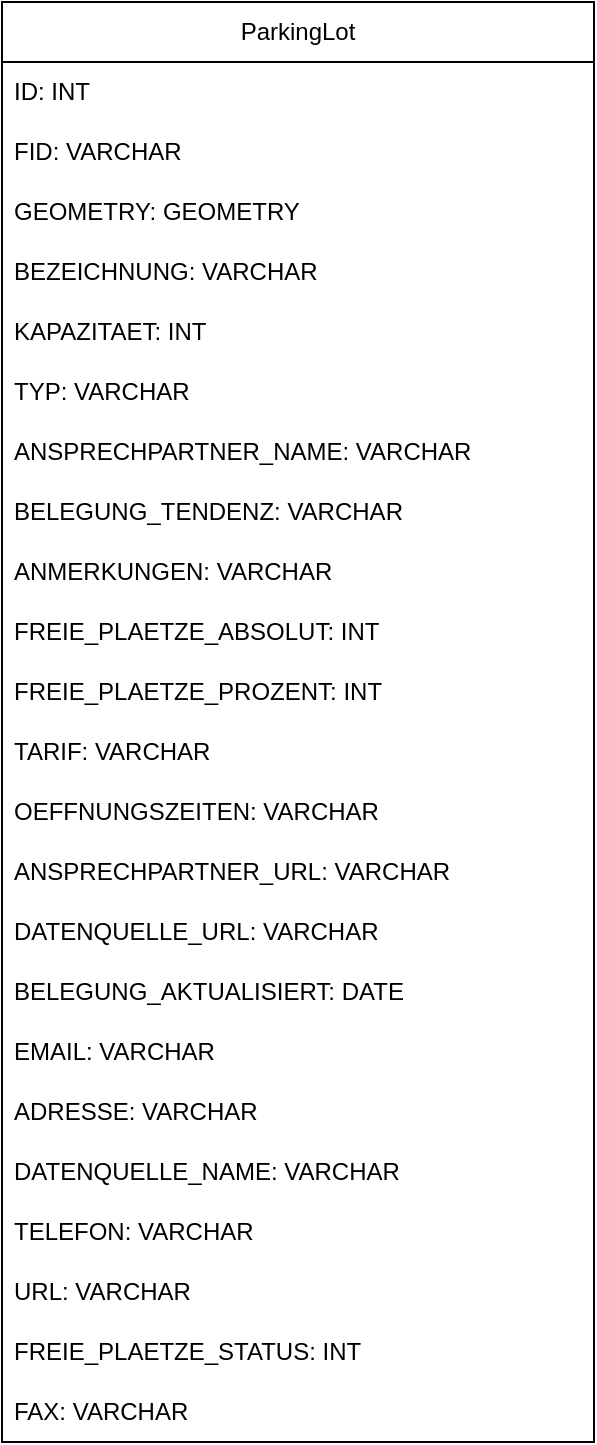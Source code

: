 <mxfile version="25.0.3">
  <diagram name="Page-1" id="j58UOS0ZNg7UJjVvFhl4">
    <mxGraphModel dx="1350" dy="781" grid="1" gridSize="10" guides="1" tooltips="1" connect="1" arrows="1" fold="1" page="1" pageScale="1" pageWidth="850" pageHeight="1100" math="0" shadow="0">
      <root>
        <mxCell id="0" />
        <mxCell id="1" parent="0" />
        <mxCell id="WsyISZbgLVUZe-RSWzhI-1" value="ParkingLot" style="swimlane;fontStyle=0;childLayout=stackLayout;horizontal=1;startSize=30;horizontalStack=0;resizeParent=1;resizeParentMax=0;resizeLast=0;collapsible=1;marginBottom=0;whiteSpace=wrap;html=1;" vertex="1" parent="1">
          <mxGeometry x="414" y="550" width="296" height="720" as="geometry" />
        </mxCell>
        <mxCell id="WsyISZbgLVUZe-RSWzhI-2" value="ID: INT" style="text;strokeColor=none;fillColor=none;align=left;verticalAlign=middle;spacingLeft=4;spacingRight=4;overflow=hidden;points=[[0,0.5],[1,0.5]];portConstraint=eastwest;rotatable=0;whiteSpace=wrap;html=1;" vertex="1" parent="WsyISZbgLVUZe-RSWzhI-1">
          <mxGeometry y="30" width="296" height="30" as="geometry" />
        </mxCell>
        <mxCell id="WsyISZbgLVUZe-RSWzhI-3" value="FID: VARCHAR" style="text;strokeColor=none;fillColor=none;align=left;verticalAlign=middle;spacingLeft=4;spacingRight=4;overflow=hidden;points=[[0,0.5],[1,0.5]];portConstraint=eastwest;rotatable=0;whiteSpace=wrap;html=1;" vertex="1" parent="WsyISZbgLVUZe-RSWzhI-1">
          <mxGeometry y="60" width="296" height="30" as="geometry" />
        </mxCell>
        <mxCell id="WsyISZbgLVUZe-RSWzhI-4" value="GEOMETRY: GEOMETRY" style="text;strokeColor=none;fillColor=none;align=left;verticalAlign=middle;spacingLeft=4;spacingRight=4;overflow=hidden;points=[[0,0.5],[1,0.5]];portConstraint=eastwest;rotatable=0;whiteSpace=wrap;html=1;" vertex="1" parent="WsyISZbgLVUZe-RSWzhI-1">
          <mxGeometry y="90" width="296" height="30" as="geometry" />
        </mxCell>
        <mxCell id="WsyISZbgLVUZe-RSWzhI-5" value="BEZEICHNUNG: VARCHAR" style="text;strokeColor=none;fillColor=none;align=left;verticalAlign=middle;spacingLeft=4;spacingRight=4;overflow=hidden;points=[[0,0.5],[1,0.5]];portConstraint=eastwest;rotatable=0;whiteSpace=wrap;html=1;" vertex="1" parent="WsyISZbgLVUZe-RSWzhI-1">
          <mxGeometry y="120" width="296" height="30" as="geometry" />
        </mxCell>
        <mxCell id="WsyISZbgLVUZe-RSWzhI-6" value="KAPAZITAET: INT" style="text;strokeColor=none;fillColor=none;align=left;verticalAlign=middle;spacingLeft=4;spacingRight=4;overflow=hidden;points=[[0,0.5],[1,0.5]];portConstraint=eastwest;rotatable=0;whiteSpace=wrap;html=1;" vertex="1" parent="WsyISZbgLVUZe-RSWzhI-1">
          <mxGeometry y="150" width="296" height="30" as="geometry" />
        </mxCell>
        <mxCell id="WsyISZbgLVUZe-RSWzhI-7" value="TYP: VARCHAR" style="text;strokeColor=none;fillColor=none;align=left;verticalAlign=middle;spacingLeft=4;spacingRight=4;overflow=hidden;points=[[0,0.5],[1,0.5]];portConstraint=eastwest;rotatable=0;whiteSpace=wrap;html=1;" vertex="1" parent="WsyISZbgLVUZe-RSWzhI-1">
          <mxGeometry y="180" width="296" height="30" as="geometry" />
        </mxCell>
        <mxCell id="WsyISZbgLVUZe-RSWzhI-8" value="ANSPRECHPARTNER_NAME: VARCHAR" style="text;strokeColor=none;fillColor=none;align=left;verticalAlign=middle;spacingLeft=4;spacingRight=4;overflow=hidden;points=[[0,0.5],[1,0.5]];portConstraint=eastwest;rotatable=0;whiteSpace=wrap;html=1;" vertex="1" parent="WsyISZbgLVUZe-RSWzhI-1">
          <mxGeometry y="210" width="296" height="30" as="geometry" />
        </mxCell>
        <mxCell id="WsyISZbgLVUZe-RSWzhI-9" value="BELEGUNG_TENDENZ: VARCHAR" style="text;strokeColor=none;fillColor=none;align=left;verticalAlign=middle;spacingLeft=4;spacingRight=4;overflow=hidden;points=[[0,0.5],[1,0.5]];portConstraint=eastwest;rotatable=0;whiteSpace=wrap;html=1;" vertex="1" parent="WsyISZbgLVUZe-RSWzhI-1">
          <mxGeometry y="240" width="296" height="30" as="geometry" />
        </mxCell>
        <mxCell id="WsyISZbgLVUZe-RSWzhI-10" value="ANMERKUNGEN: VARCHAR" style="text;strokeColor=none;fillColor=none;align=left;verticalAlign=middle;spacingLeft=4;spacingRight=4;overflow=hidden;points=[[0,0.5],[1,0.5]];portConstraint=eastwest;rotatable=0;whiteSpace=wrap;html=1;" vertex="1" parent="WsyISZbgLVUZe-RSWzhI-1">
          <mxGeometry y="270" width="296" height="30" as="geometry" />
        </mxCell>
        <mxCell id="WsyISZbgLVUZe-RSWzhI-11" value="FREIE_PLAETZE_ABSOLUT: INT" style="text;strokeColor=none;fillColor=none;align=left;verticalAlign=middle;spacingLeft=4;spacingRight=4;overflow=hidden;points=[[0,0.5],[1,0.5]];portConstraint=eastwest;rotatable=0;whiteSpace=wrap;html=1;" vertex="1" parent="WsyISZbgLVUZe-RSWzhI-1">
          <mxGeometry y="300" width="296" height="30" as="geometry" />
        </mxCell>
        <mxCell id="WsyISZbgLVUZe-RSWzhI-24" value="FREIE_PLAETZE_PROZENT: INT" style="text;strokeColor=none;fillColor=none;align=left;verticalAlign=middle;spacingLeft=4;spacingRight=4;overflow=hidden;points=[[0,0.5],[1,0.5]];portConstraint=eastwest;rotatable=0;whiteSpace=wrap;html=1;" vertex="1" parent="WsyISZbgLVUZe-RSWzhI-1">
          <mxGeometry y="330" width="296" height="30" as="geometry" />
        </mxCell>
        <mxCell id="WsyISZbgLVUZe-RSWzhI-12" value="TARIF: VARCHAR" style="text;strokeColor=none;fillColor=none;align=left;verticalAlign=middle;spacingLeft=4;spacingRight=4;overflow=hidden;points=[[0,0.5],[1,0.5]];portConstraint=eastwest;rotatable=0;whiteSpace=wrap;html=1;" vertex="1" parent="WsyISZbgLVUZe-RSWzhI-1">
          <mxGeometry y="360" width="296" height="30" as="geometry" />
        </mxCell>
        <mxCell id="WsyISZbgLVUZe-RSWzhI-13" value="OEFFNUNGSZEITEN: VARCHAR" style="text;strokeColor=none;fillColor=none;align=left;verticalAlign=middle;spacingLeft=4;spacingRight=4;overflow=hidden;points=[[0,0.5],[1,0.5]];portConstraint=eastwest;rotatable=0;whiteSpace=wrap;html=1;" vertex="1" parent="WsyISZbgLVUZe-RSWzhI-1">
          <mxGeometry y="390" width="296" height="30" as="geometry" />
        </mxCell>
        <mxCell id="WsyISZbgLVUZe-RSWzhI-14" value="ANSPRECHPARTNER_URL: VARCHAR" style="text;strokeColor=none;fillColor=none;align=left;verticalAlign=middle;spacingLeft=4;spacingRight=4;overflow=hidden;points=[[0,0.5],[1,0.5]];portConstraint=eastwest;rotatable=0;whiteSpace=wrap;html=1;" vertex="1" parent="WsyISZbgLVUZe-RSWzhI-1">
          <mxGeometry y="420" width="296" height="30" as="geometry" />
        </mxCell>
        <mxCell id="WsyISZbgLVUZe-RSWzhI-15" value="DATENQUELLE_URL: VARCHAR" style="text;strokeColor=none;fillColor=none;align=left;verticalAlign=middle;spacingLeft=4;spacingRight=4;overflow=hidden;points=[[0,0.5],[1,0.5]];portConstraint=eastwest;rotatable=0;whiteSpace=wrap;html=1;" vertex="1" parent="WsyISZbgLVUZe-RSWzhI-1">
          <mxGeometry y="450" width="296" height="30" as="geometry" />
        </mxCell>
        <mxCell id="WsyISZbgLVUZe-RSWzhI-16" value="BELEGUNG_AKTUALISIERT: DATE" style="text;strokeColor=none;fillColor=none;align=left;verticalAlign=middle;spacingLeft=4;spacingRight=4;overflow=hidden;points=[[0,0.5],[1,0.5]];portConstraint=eastwest;rotatable=0;whiteSpace=wrap;html=1;" vertex="1" parent="WsyISZbgLVUZe-RSWzhI-1">
          <mxGeometry y="480" width="296" height="30" as="geometry" />
        </mxCell>
        <mxCell id="WsyISZbgLVUZe-RSWzhI-17" value="EMAIL: VARCHAR" style="text;strokeColor=none;fillColor=none;align=left;verticalAlign=middle;spacingLeft=4;spacingRight=4;overflow=hidden;points=[[0,0.5],[1,0.5]];portConstraint=eastwest;rotatable=0;whiteSpace=wrap;html=1;" vertex="1" parent="WsyISZbgLVUZe-RSWzhI-1">
          <mxGeometry y="510" width="296" height="30" as="geometry" />
        </mxCell>
        <mxCell id="WsyISZbgLVUZe-RSWzhI-18" value="ADRESSE: VARCHAR" style="text;strokeColor=none;fillColor=none;align=left;verticalAlign=middle;spacingLeft=4;spacingRight=4;overflow=hidden;points=[[0,0.5],[1,0.5]];portConstraint=eastwest;rotatable=0;whiteSpace=wrap;html=1;" vertex="1" parent="WsyISZbgLVUZe-RSWzhI-1">
          <mxGeometry y="540" width="296" height="30" as="geometry" />
        </mxCell>
        <mxCell id="WsyISZbgLVUZe-RSWzhI-19" value="DATENQUELLE_NAME: VARCHAR" style="text;strokeColor=none;fillColor=none;align=left;verticalAlign=middle;spacingLeft=4;spacingRight=4;overflow=hidden;points=[[0,0.5],[1,0.5]];portConstraint=eastwest;rotatable=0;whiteSpace=wrap;html=1;" vertex="1" parent="WsyISZbgLVUZe-RSWzhI-1">
          <mxGeometry y="570" width="296" height="30" as="geometry" />
        </mxCell>
        <mxCell id="WsyISZbgLVUZe-RSWzhI-20" value="TELEFON: VARCHAR" style="text;strokeColor=none;fillColor=none;align=left;verticalAlign=middle;spacingLeft=4;spacingRight=4;overflow=hidden;points=[[0,0.5],[1,0.5]];portConstraint=eastwest;rotatable=0;whiteSpace=wrap;html=1;" vertex="1" parent="WsyISZbgLVUZe-RSWzhI-1">
          <mxGeometry y="600" width="296" height="30" as="geometry" />
        </mxCell>
        <mxCell id="WsyISZbgLVUZe-RSWzhI-21" value="URL: VARCHAR" style="text;strokeColor=none;fillColor=none;align=left;verticalAlign=middle;spacingLeft=4;spacingRight=4;overflow=hidden;points=[[0,0.5],[1,0.5]];portConstraint=eastwest;rotatable=0;whiteSpace=wrap;html=1;" vertex="1" parent="WsyISZbgLVUZe-RSWzhI-1">
          <mxGeometry y="630" width="296" height="30" as="geometry" />
        </mxCell>
        <mxCell id="WsyISZbgLVUZe-RSWzhI-22" value="FREIE_PLAETZE_STATUS: INT" style="text;strokeColor=none;fillColor=none;align=left;verticalAlign=middle;spacingLeft=4;spacingRight=4;overflow=hidden;points=[[0,0.5],[1,0.5]];portConstraint=eastwest;rotatable=0;whiteSpace=wrap;html=1;" vertex="1" parent="WsyISZbgLVUZe-RSWzhI-1">
          <mxGeometry y="660" width="296" height="30" as="geometry" />
        </mxCell>
        <mxCell id="WsyISZbgLVUZe-RSWzhI-23" value="FAX: VARCHAR" style="text;strokeColor=none;fillColor=none;align=left;verticalAlign=middle;spacingLeft=4;spacingRight=4;overflow=hidden;points=[[0,0.5],[1,0.5]];portConstraint=eastwest;rotatable=0;whiteSpace=wrap;html=1;" vertex="1" parent="WsyISZbgLVUZe-RSWzhI-1">
          <mxGeometry y="690" width="296" height="30" as="geometry" />
        </mxCell>
      </root>
    </mxGraphModel>
  </diagram>
</mxfile>
